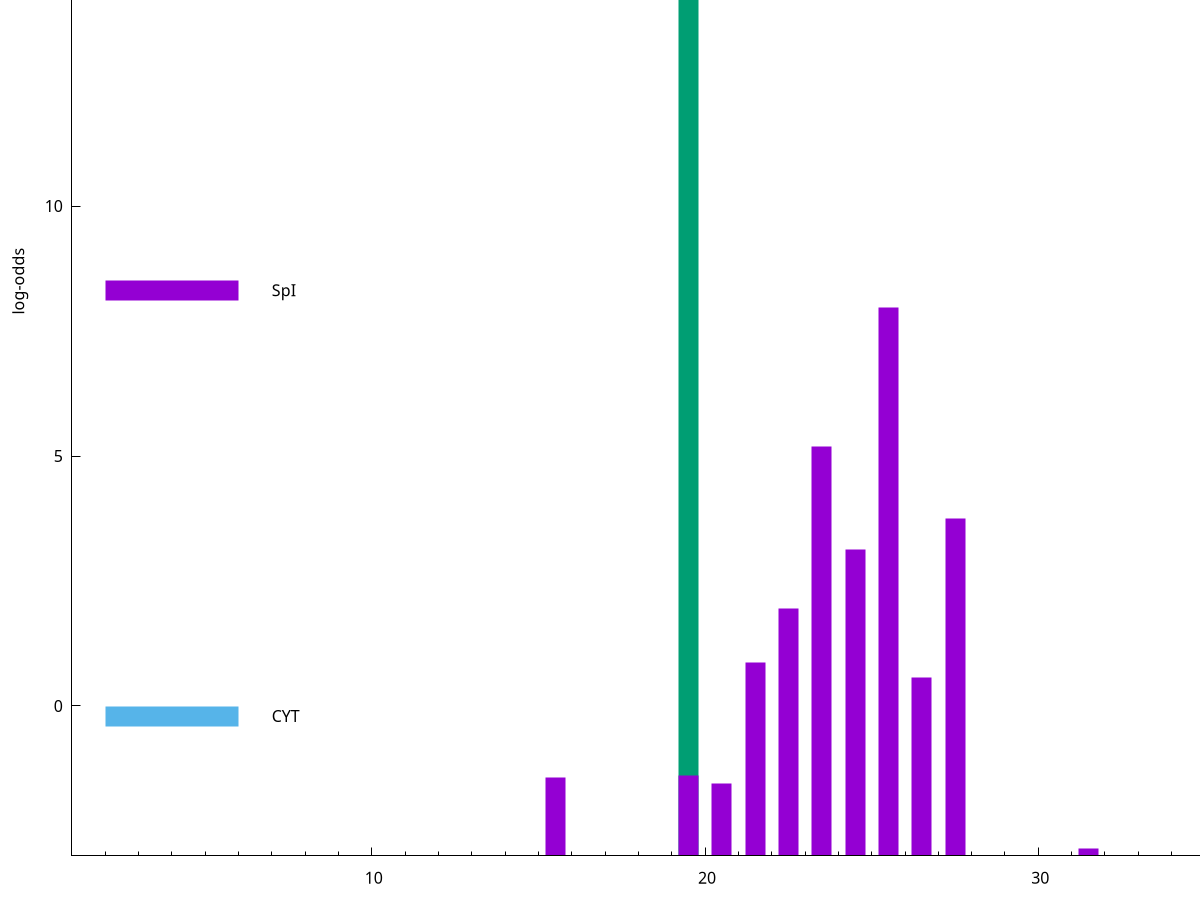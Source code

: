 set title "LipoP predictions for SRR4017897.gff"
set size 2., 1.4
set xrange [1:70] 
set mxtics 10
set yrange [-3:20]
set y2range [0:23]
set ylabel "log-odds"
set term postscript eps color solid "Helvetica" 30
set output "SRR4017897.gff6.eps"
set arrow from 2,16.6585 to 6,16.6585 nohead lt 2 lw 20
set label "SpII" at 7,16.6585
set arrow from 2,8.31663 to 6,8.31663 nohead lt 1 lw 20
set label "SpI" at 7,8.31663
set arrow from 2,-0.200913 to 6,-0.200913 nohead lt 3 lw 20
set label "CYT" at 7,-0.200913
set arrow from 2,16.6585 to 6,16.6585 nohead lt 2 lw 20
set label "SpII" at 7,16.6585
# NOTE: The scores below are the log-odds scores with the threshold
# NOTE: subtracted (a hack to make gnuplot make the histogram all
# NOTE: look nice).
plot "-" axes x1y2 title "" with impulses lt 2 lw 20, "-" axes x1y2 title "" with impulses lt 1 lw 20
19.500000 19.658500
e
25.500000 10.974340
23.500000 8.193510
27.500000 6.741480
24.500000 6.136410
22.500000 4.949360
21.500000 3.868304
26.500000 3.564676
19.500000 1.611000
15.500000 1.576410
20.500000 1.452050
31.500000 0.151930
e
exit
